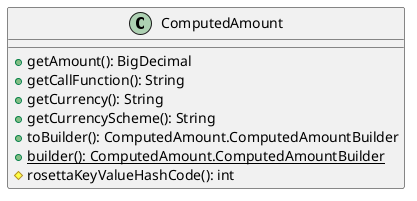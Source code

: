 @startuml

    class ComputedAmount [[ComputedAmount.html]] {
        +getAmount(): BigDecimal
        +getCallFunction(): String
        +getCurrency(): String
        +getCurrencyScheme(): String
        +toBuilder(): ComputedAmount.ComputedAmountBuilder
        {static} +builder(): ComputedAmount.ComputedAmountBuilder
        #rosettaKeyValueHashCode(): int
    }

@enduml
